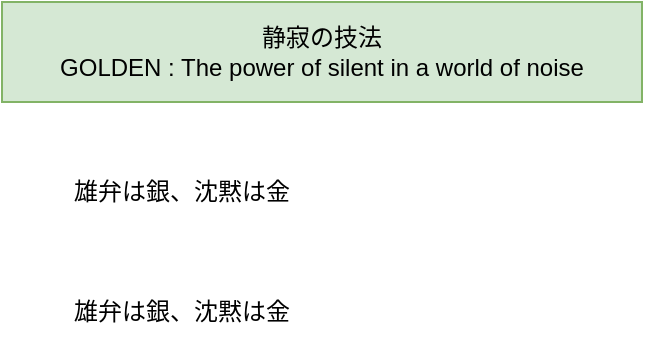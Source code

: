 <mxfile version="26.0.2">
  <diagram name="ページ1" id="Y3TuCsrvk8gNR1hr809_">
    <mxGraphModel dx="1057" dy="988" grid="1" gridSize="10" guides="1" tooltips="1" connect="1" arrows="1" fold="1" page="1" pageScale="1" pageWidth="827" pageHeight="1169" math="0" shadow="0">
      <root>
        <mxCell id="0" />
        <mxCell id="1" parent="0" />
        <mxCell id="vDtdReWLnv9GNX-Si-yO-1" value="静寂の技法&lt;div&gt;GOLDEN : The power of silent in a world of noise&lt;/div&gt;" style="text;html=1;align=center;verticalAlign=middle;whiteSpace=wrap;rounded=0;fillColor=#d5e8d4;strokeColor=#82b366;" vertex="1" parent="1">
          <mxGeometry x="60" y="40" width="320" height="50" as="geometry" />
        </mxCell>
        <mxCell id="vDtdReWLnv9GNX-Si-yO-2" value="雄弁は銀、沈黙は金" style="text;html=1;align=center;verticalAlign=middle;whiteSpace=wrap;rounded=0;" vertex="1" parent="1">
          <mxGeometry x="60" y="120" width="180" height="30" as="geometry" />
        </mxCell>
        <mxCell id="vDtdReWLnv9GNX-Si-yO-3" value="雄弁は銀、沈黙は金" style="text;html=1;align=center;verticalAlign=middle;whiteSpace=wrap;rounded=0;" vertex="1" parent="1">
          <mxGeometry x="60" y="180" width="180" height="30" as="geometry" />
        </mxCell>
      </root>
    </mxGraphModel>
  </diagram>
</mxfile>

